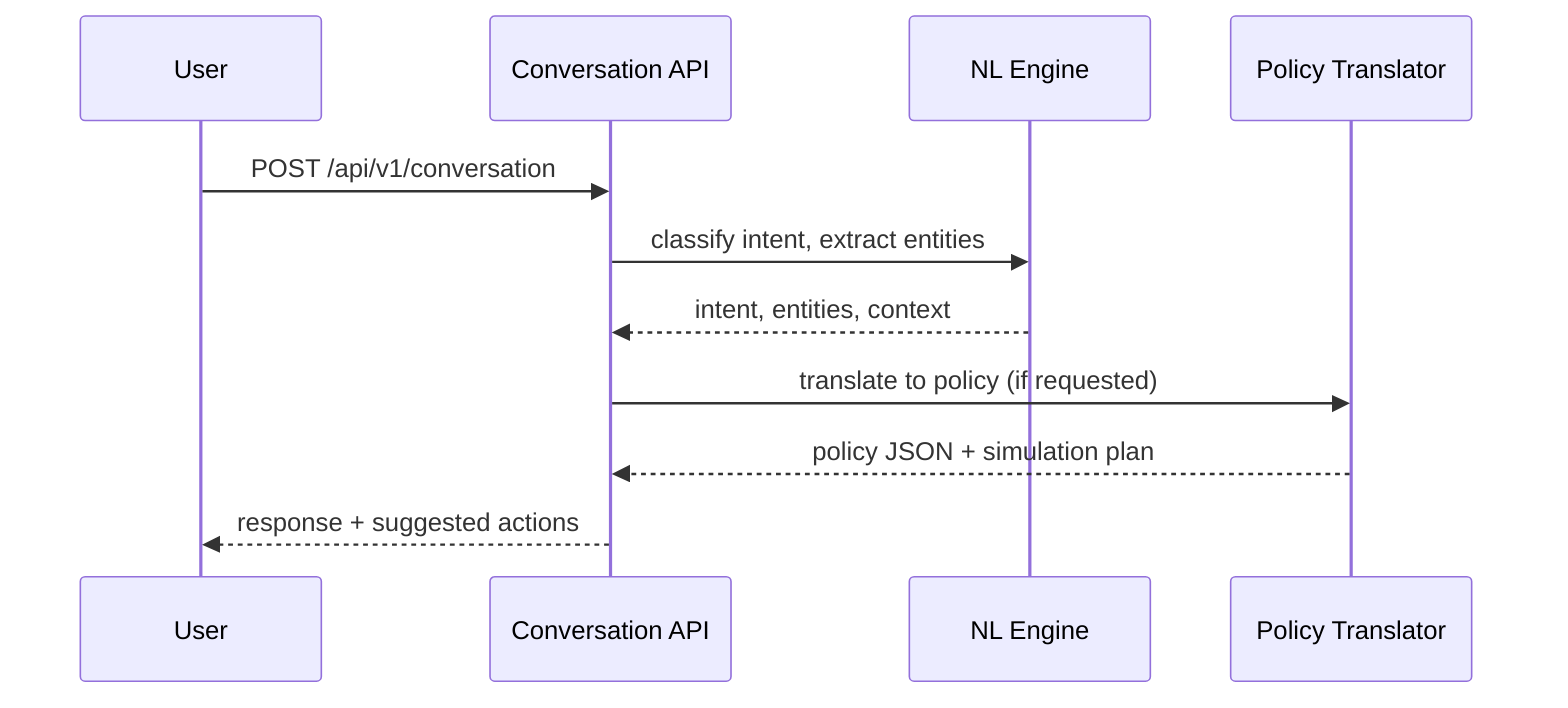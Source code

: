 sequenceDiagram
  participant U as User
  participant API as Conversation API
  participant NL as NL Engine
  participant PT as Policy Translator
  U->>API: POST /api/v1/conversation
  API->>NL: classify intent, extract entities
  NL-->>API: intent, entities, context
  API->>PT: translate to policy (if requested)
  PT-->>API: policy JSON + simulation plan
  API-->>U: response + suggested actions